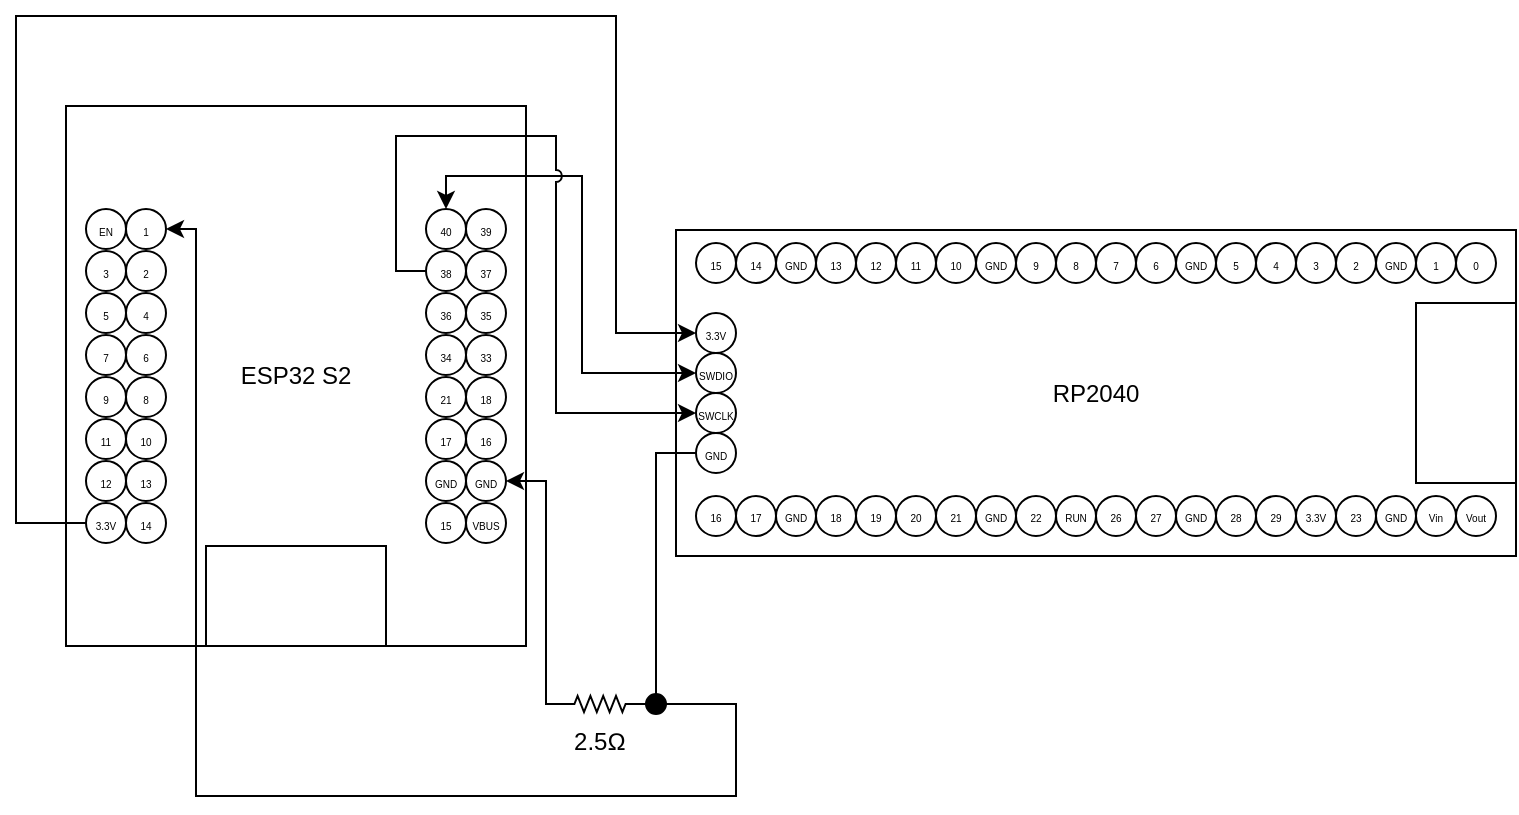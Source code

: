 <mxfile version="24.5.4" type="device">
  <diagram id="KsSuocaPYol_VftjDpSn" name="Page-1">
    <mxGraphModel dx="682" dy="474" grid="1" gridSize="10" guides="1" tooltips="1" connect="1" arrows="1" fold="1" page="1" pageScale="1" pageWidth="800" pageHeight="600" math="0" shadow="0">
      <root>
        <mxCell id="0" />
        <mxCell id="1" parent="0" />
        <mxCell id="4dfk1ZDnfBxjiCvTrRe7-5" value="" style="group" parent="1" vertex="1" connectable="0">
          <mxGeometry x="55" y="165" width="230" height="270" as="geometry" />
        </mxCell>
        <mxCell id="plAryjlB672yHGxtVu2S-37" value="ESP32 S2" style="rounded=0;whiteSpace=wrap;html=1;movable=1;resizable=1;rotatable=1;deletable=1;editable=1;locked=0;connectable=1;" parent="4dfk1ZDnfBxjiCvTrRe7-5" vertex="1">
          <mxGeometry width="230" height="270" as="geometry" />
        </mxCell>
        <mxCell id="4dfk1ZDnfBxjiCvTrRe7-1" value="" style="group" parent="4dfk1ZDnfBxjiCvTrRe7-5" vertex="1" connectable="0">
          <mxGeometry x="200" y="51.5" width="20" height="167" as="geometry" />
        </mxCell>
        <mxCell id="plAryjlB672yHGxtVu2S-54" value="VBUS" style="ellipse;whiteSpace=wrap;html=1;aspect=fixed;fontSize=5;" parent="4dfk1ZDnfBxjiCvTrRe7-1" vertex="1">
          <mxGeometry y="147" width="20" height="20" as="geometry" />
        </mxCell>
        <mxCell id="plAryjlB672yHGxtVu2S-55" value="GND" style="ellipse;whiteSpace=wrap;html=1;aspect=fixed;fontSize=5;" parent="4dfk1ZDnfBxjiCvTrRe7-1" vertex="1">
          <mxGeometry y="126" width="20" height="20" as="geometry" />
        </mxCell>
        <mxCell id="plAryjlB672yHGxtVu2S-56" value="16" style="ellipse;whiteSpace=wrap;html=1;aspect=fixed;fontSize=5;" parent="4dfk1ZDnfBxjiCvTrRe7-1" vertex="1">
          <mxGeometry y="105" width="20" height="20" as="geometry" />
        </mxCell>
        <mxCell id="plAryjlB672yHGxtVu2S-57" value="18" style="ellipse;whiteSpace=wrap;html=1;aspect=fixed;fontSize=5;" parent="4dfk1ZDnfBxjiCvTrRe7-1" vertex="1">
          <mxGeometry y="84" width="20" height="20" as="geometry" />
        </mxCell>
        <mxCell id="plAryjlB672yHGxtVu2S-58" value="33" style="ellipse;whiteSpace=wrap;html=1;aspect=fixed;fontSize=5;" parent="4dfk1ZDnfBxjiCvTrRe7-1" vertex="1">
          <mxGeometry y="63" width="20" height="20" as="geometry" />
        </mxCell>
        <mxCell id="plAryjlB672yHGxtVu2S-59" value="35" style="ellipse;whiteSpace=wrap;html=1;aspect=fixed;fontSize=5;" parent="4dfk1ZDnfBxjiCvTrRe7-1" vertex="1">
          <mxGeometry y="42" width="20" height="20" as="geometry" />
        </mxCell>
        <mxCell id="plAryjlB672yHGxtVu2S-60" value="37" style="ellipse;whiteSpace=wrap;html=1;aspect=fixed;fontSize=5;" parent="4dfk1ZDnfBxjiCvTrRe7-1" vertex="1">
          <mxGeometry y="21" width="20" height="20" as="geometry" />
        </mxCell>
        <mxCell id="plAryjlB672yHGxtVu2S-61" value="39" style="ellipse;whiteSpace=wrap;html=1;aspect=fixed;fontSize=5;" parent="4dfk1ZDnfBxjiCvTrRe7-1" vertex="1">
          <mxGeometry width="20" height="20" as="geometry" />
        </mxCell>
        <mxCell id="4dfk1ZDnfBxjiCvTrRe7-2" value="" style="group" parent="4dfk1ZDnfBxjiCvTrRe7-5" vertex="1" connectable="0">
          <mxGeometry x="180" y="51.5" width="20" height="167" as="geometry" />
        </mxCell>
        <mxCell id="plAryjlB672yHGxtVu2S-65" value="15" style="ellipse;whiteSpace=wrap;html=1;aspect=fixed;fontSize=5;" parent="4dfk1ZDnfBxjiCvTrRe7-2" vertex="1">
          <mxGeometry y="147" width="20" height="20" as="geometry" />
        </mxCell>
        <mxCell id="plAryjlB672yHGxtVu2S-66" value="GND" style="ellipse;whiteSpace=wrap;html=1;aspect=fixed;fontSize=5;" parent="4dfk1ZDnfBxjiCvTrRe7-2" vertex="1">
          <mxGeometry y="126" width="20" height="20" as="geometry" />
        </mxCell>
        <mxCell id="plAryjlB672yHGxtVu2S-67" value="17" style="ellipse;whiteSpace=wrap;html=1;aspect=fixed;fontSize=5;" parent="4dfk1ZDnfBxjiCvTrRe7-2" vertex="1">
          <mxGeometry y="105" width="20" height="20" as="geometry" />
        </mxCell>
        <mxCell id="plAryjlB672yHGxtVu2S-68" value="21" style="ellipse;whiteSpace=wrap;html=1;aspect=fixed;fontSize=5;" parent="4dfk1ZDnfBxjiCvTrRe7-2" vertex="1">
          <mxGeometry y="84" width="20" height="20" as="geometry" />
        </mxCell>
        <mxCell id="plAryjlB672yHGxtVu2S-69" value="34" style="ellipse;whiteSpace=wrap;html=1;aspect=fixed;fontSize=5;" parent="4dfk1ZDnfBxjiCvTrRe7-2" vertex="1">
          <mxGeometry y="63" width="20" height="20" as="geometry" />
        </mxCell>
        <mxCell id="plAryjlB672yHGxtVu2S-70" value="36" style="ellipse;whiteSpace=wrap;html=1;aspect=fixed;fontSize=5;" parent="4dfk1ZDnfBxjiCvTrRe7-2" vertex="1">
          <mxGeometry y="42" width="20" height="20" as="geometry" />
        </mxCell>
        <mxCell id="plAryjlB672yHGxtVu2S-71" value="38" style="ellipse;whiteSpace=wrap;html=1;aspect=fixed;fontSize=5;" parent="4dfk1ZDnfBxjiCvTrRe7-2" vertex="1">
          <mxGeometry y="21" width="20" height="20" as="geometry" />
        </mxCell>
        <mxCell id="plAryjlB672yHGxtVu2S-72" value="40" style="ellipse;whiteSpace=wrap;html=1;aspect=fixed;fontSize=5;" parent="4dfk1ZDnfBxjiCvTrRe7-2" vertex="1">
          <mxGeometry width="20" height="20" as="geometry" />
        </mxCell>
        <mxCell id="4dfk1ZDnfBxjiCvTrRe7-3" value="" style="group" parent="4dfk1ZDnfBxjiCvTrRe7-5" vertex="1" connectable="0">
          <mxGeometry x="30" y="51.5" width="20" height="167" as="geometry" />
        </mxCell>
        <mxCell id="plAryjlB672yHGxtVu2S-73" value="14" style="ellipse;whiteSpace=wrap;html=1;aspect=fixed;fontSize=5;" parent="4dfk1ZDnfBxjiCvTrRe7-3" vertex="1">
          <mxGeometry y="147" width="20" height="20" as="geometry" />
        </mxCell>
        <mxCell id="plAryjlB672yHGxtVu2S-74" value="13" style="ellipse;whiteSpace=wrap;html=1;aspect=fixed;fontSize=5;" parent="4dfk1ZDnfBxjiCvTrRe7-3" vertex="1">
          <mxGeometry y="126" width="20" height="20" as="geometry" />
        </mxCell>
        <mxCell id="plAryjlB672yHGxtVu2S-75" value="10" style="ellipse;whiteSpace=wrap;html=1;aspect=fixed;fontSize=5;" parent="4dfk1ZDnfBxjiCvTrRe7-3" vertex="1">
          <mxGeometry y="105" width="20" height="20" as="geometry" />
        </mxCell>
        <mxCell id="plAryjlB672yHGxtVu2S-76" value="8" style="ellipse;whiteSpace=wrap;html=1;aspect=fixed;fontSize=5;" parent="4dfk1ZDnfBxjiCvTrRe7-3" vertex="1">
          <mxGeometry y="84" width="20" height="20" as="geometry" />
        </mxCell>
        <mxCell id="plAryjlB672yHGxtVu2S-77" value="6" style="ellipse;whiteSpace=wrap;html=1;aspect=fixed;fontSize=5;" parent="4dfk1ZDnfBxjiCvTrRe7-3" vertex="1">
          <mxGeometry y="63" width="20" height="20" as="geometry" />
        </mxCell>
        <mxCell id="plAryjlB672yHGxtVu2S-78" value="4" style="ellipse;whiteSpace=wrap;html=1;aspect=fixed;fontSize=5;" parent="4dfk1ZDnfBxjiCvTrRe7-3" vertex="1">
          <mxGeometry y="42" width="20" height="20" as="geometry" />
        </mxCell>
        <mxCell id="plAryjlB672yHGxtVu2S-79" value="2" style="ellipse;whiteSpace=wrap;html=1;aspect=fixed;fontSize=5;" parent="4dfk1ZDnfBxjiCvTrRe7-3" vertex="1">
          <mxGeometry y="21" width="20" height="20" as="geometry" />
        </mxCell>
        <mxCell id="plAryjlB672yHGxtVu2S-80" value="1" style="ellipse;whiteSpace=wrap;html=1;aspect=fixed;fontSize=5;" parent="4dfk1ZDnfBxjiCvTrRe7-3" vertex="1">
          <mxGeometry width="20" height="20" as="geometry" />
        </mxCell>
        <mxCell id="4dfk1ZDnfBxjiCvTrRe7-4" value="" style="group" parent="4dfk1ZDnfBxjiCvTrRe7-5" vertex="1" connectable="0">
          <mxGeometry x="10" y="51.5" width="20" height="167" as="geometry" />
        </mxCell>
        <mxCell id="plAryjlB672yHGxtVu2S-81" value="3.3V" style="ellipse;whiteSpace=wrap;html=1;aspect=fixed;fontSize=5;" parent="4dfk1ZDnfBxjiCvTrRe7-4" vertex="1">
          <mxGeometry y="147" width="20" height="20" as="geometry" />
        </mxCell>
        <mxCell id="plAryjlB672yHGxtVu2S-82" value="12" style="ellipse;whiteSpace=wrap;html=1;aspect=fixed;fontSize=5;" parent="4dfk1ZDnfBxjiCvTrRe7-4" vertex="1">
          <mxGeometry y="126" width="20" height="20" as="geometry" />
        </mxCell>
        <mxCell id="plAryjlB672yHGxtVu2S-83" value="11" style="ellipse;whiteSpace=wrap;html=1;aspect=fixed;fontSize=5;" parent="4dfk1ZDnfBxjiCvTrRe7-4" vertex="1">
          <mxGeometry y="105" width="20" height="20" as="geometry" />
        </mxCell>
        <mxCell id="plAryjlB672yHGxtVu2S-84" value="9" style="ellipse;whiteSpace=wrap;html=1;aspect=fixed;fontSize=5;" parent="4dfk1ZDnfBxjiCvTrRe7-4" vertex="1">
          <mxGeometry y="84" width="20" height="20" as="geometry" />
        </mxCell>
        <mxCell id="plAryjlB672yHGxtVu2S-85" value="7" style="ellipse;whiteSpace=wrap;html=1;aspect=fixed;fontSize=5;" parent="4dfk1ZDnfBxjiCvTrRe7-4" vertex="1">
          <mxGeometry y="63" width="20" height="20" as="geometry" />
        </mxCell>
        <mxCell id="plAryjlB672yHGxtVu2S-86" value="5" style="ellipse;whiteSpace=wrap;html=1;aspect=fixed;fontSize=5;" parent="4dfk1ZDnfBxjiCvTrRe7-4" vertex="1">
          <mxGeometry y="42" width="20" height="20" as="geometry" />
        </mxCell>
        <mxCell id="plAryjlB672yHGxtVu2S-87" value="3" style="ellipse;whiteSpace=wrap;html=1;aspect=fixed;fontSize=5;" parent="4dfk1ZDnfBxjiCvTrRe7-4" vertex="1">
          <mxGeometry y="21" width="20" height="20" as="geometry" />
        </mxCell>
        <mxCell id="plAryjlB672yHGxtVu2S-88" value="EN" style="ellipse;whiteSpace=wrap;html=1;aspect=fixed;fontSize=5;" parent="4dfk1ZDnfBxjiCvTrRe7-4" vertex="1">
          <mxGeometry width="20" height="20" as="geometry" />
        </mxCell>
        <mxCell id="fKP8gbY2zIc3B_6f96Ge-2" value="" style="rounded=0;whiteSpace=wrap;html=1;" parent="4dfk1ZDnfBxjiCvTrRe7-5" vertex="1">
          <mxGeometry x="70" y="220" width="90" height="50" as="geometry" />
        </mxCell>
        <mxCell id="xUAv0ZqyEbCmVBE9qVzB-1" value="RP2040" style="rounded=0;whiteSpace=wrap;html=1;" vertex="1" parent="1">
          <mxGeometry x="360" y="227" width="420" height="163" as="geometry" />
        </mxCell>
        <mxCell id="xUAv0ZqyEbCmVBE9qVzB-2" value="" style="rounded=0;whiteSpace=wrap;html=1;" vertex="1" parent="1">
          <mxGeometry x="730" y="263.5" width="50" height="90" as="geometry" />
        </mxCell>
        <mxCell id="xUAv0ZqyEbCmVBE9qVzB-8" value="" style="group" vertex="1" connectable="0" parent="1">
          <mxGeometry x="370" y="268.5" width="20" height="80" as="geometry" />
        </mxCell>
        <mxCell id="xUAv0ZqyEbCmVBE9qVzB-4" value="3.3V" style="ellipse;whiteSpace=wrap;html=1;aspect=fixed;fontSize=5;" vertex="1" parent="xUAv0ZqyEbCmVBE9qVzB-8">
          <mxGeometry width="20" height="20" as="geometry" />
        </mxCell>
        <mxCell id="xUAv0ZqyEbCmVBE9qVzB-5" value="SWDIO" style="ellipse;whiteSpace=wrap;html=1;aspect=fixed;fontSize=5;" vertex="1" parent="xUAv0ZqyEbCmVBE9qVzB-8">
          <mxGeometry y="20" width="20" height="20" as="geometry" />
        </mxCell>
        <mxCell id="xUAv0ZqyEbCmVBE9qVzB-6" value="SWCLK" style="ellipse;whiteSpace=wrap;html=1;aspect=fixed;fontSize=5;" vertex="1" parent="xUAv0ZqyEbCmVBE9qVzB-8">
          <mxGeometry y="40" width="20" height="20" as="geometry" />
        </mxCell>
        <mxCell id="xUAv0ZqyEbCmVBE9qVzB-7" value="GND" style="ellipse;whiteSpace=wrap;html=1;aspect=fixed;fontSize=5;" vertex="1" parent="xUAv0ZqyEbCmVBE9qVzB-8">
          <mxGeometry y="60" width="20" height="20" as="geometry" />
        </mxCell>
        <mxCell id="xUAv0ZqyEbCmVBE9qVzB-50" value="" style="group" vertex="1" connectable="0" parent="1">
          <mxGeometry x="370" y="233.5" width="400" height="20" as="geometry" />
        </mxCell>
        <mxCell id="xUAv0ZqyEbCmVBE9qVzB-27" value="15" style="ellipse;whiteSpace=wrap;html=1;aspect=fixed;fontSize=5;" vertex="1" parent="xUAv0ZqyEbCmVBE9qVzB-50">
          <mxGeometry width="20" height="20" as="geometry" />
        </mxCell>
        <mxCell id="xUAv0ZqyEbCmVBE9qVzB-49" value="5" style="ellipse;whiteSpace=wrap;html=1;aspect=fixed;fontSize=5;" vertex="1" parent="xUAv0ZqyEbCmVBE9qVzB-50">
          <mxGeometry x="260" width="20" height="20" as="geometry" />
        </mxCell>
        <mxCell id="xUAv0ZqyEbCmVBE9qVzB-9" value="0" style="ellipse;whiteSpace=wrap;html=1;aspect=fixed;fontSize=5;" vertex="1" parent="xUAv0ZqyEbCmVBE9qVzB-50">
          <mxGeometry x="380" width="20" height="20" as="geometry" />
        </mxCell>
        <mxCell id="xUAv0ZqyEbCmVBE9qVzB-10" value="1" style="ellipse;whiteSpace=wrap;html=1;aspect=fixed;fontSize=5;" vertex="1" parent="xUAv0ZqyEbCmVBE9qVzB-50">
          <mxGeometry x="360" width="20" height="20" as="geometry" />
        </mxCell>
        <mxCell id="xUAv0ZqyEbCmVBE9qVzB-11" value="GND" style="ellipse;whiteSpace=wrap;html=1;aspect=fixed;fontSize=5;" vertex="1" parent="xUAv0ZqyEbCmVBE9qVzB-50">
          <mxGeometry x="340" width="20" height="20" as="geometry" />
        </mxCell>
        <mxCell id="xUAv0ZqyEbCmVBE9qVzB-12" value="2" style="ellipse;whiteSpace=wrap;html=1;aspect=fixed;fontSize=5;" vertex="1" parent="xUAv0ZqyEbCmVBE9qVzB-50">
          <mxGeometry x="320" width="20" height="20" as="geometry" />
        </mxCell>
        <mxCell id="xUAv0ZqyEbCmVBE9qVzB-13" value="3" style="ellipse;whiteSpace=wrap;html=1;aspect=fixed;fontSize=5;" vertex="1" parent="xUAv0ZqyEbCmVBE9qVzB-50">
          <mxGeometry x="300" width="20" height="20" as="geometry" />
        </mxCell>
        <mxCell id="xUAv0ZqyEbCmVBE9qVzB-14" value="4" style="ellipse;whiteSpace=wrap;html=1;aspect=fixed;fontSize=5;" vertex="1" parent="xUAv0ZqyEbCmVBE9qVzB-50">
          <mxGeometry x="280" width="20" height="20" as="geometry" />
        </mxCell>
        <mxCell id="xUAv0ZqyEbCmVBE9qVzB-15" value="GND" style="ellipse;whiteSpace=wrap;html=1;aspect=fixed;fontSize=5;" vertex="1" parent="xUAv0ZqyEbCmVBE9qVzB-50">
          <mxGeometry x="240" width="20" height="20" as="geometry" />
        </mxCell>
        <mxCell id="xUAv0ZqyEbCmVBE9qVzB-16" value="6" style="ellipse;whiteSpace=wrap;html=1;aspect=fixed;fontSize=5;" vertex="1" parent="xUAv0ZqyEbCmVBE9qVzB-50">
          <mxGeometry x="220" width="20" height="20" as="geometry" />
        </mxCell>
        <mxCell id="xUAv0ZqyEbCmVBE9qVzB-17" value="7" style="ellipse;whiteSpace=wrap;html=1;aspect=fixed;fontSize=5;" vertex="1" parent="xUAv0ZqyEbCmVBE9qVzB-50">
          <mxGeometry x="200" width="20" height="20" as="geometry" />
        </mxCell>
        <mxCell id="xUAv0ZqyEbCmVBE9qVzB-18" value="8" style="ellipse;whiteSpace=wrap;html=1;aspect=fixed;fontSize=5;" vertex="1" parent="xUAv0ZqyEbCmVBE9qVzB-50">
          <mxGeometry x="180" width="20" height="20" as="geometry" />
        </mxCell>
        <mxCell id="xUAv0ZqyEbCmVBE9qVzB-19" value="9" style="ellipse;whiteSpace=wrap;html=1;aspect=fixed;fontSize=5;" vertex="1" parent="xUAv0ZqyEbCmVBE9qVzB-50">
          <mxGeometry x="160" width="20" height="20" as="geometry" />
        </mxCell>
        <mxCell id="xUAv0ZqyEbCmVBE9qVzB-20" value="GND" style="ellipse;whiteSpace=wrap;html=1;aspect=fixed;fontSize=5;" vertex="1" parent="xUAv0ZqyEbCmVBE9qVzB-50">
          <mxGeometry x="140" width="20" height="20" as="geometry" />
        </mxCell>
        <mxCell id="xUAv0ZqyEbCmVBE9qVzB-21" value="10" style="ellipse;whiteSpace=wrap;html=1;aspect=fixed;fontSize=5;" vertex="1" parent="xUAv0ZqyEbCmVBE9qVzB-50">
          <mxGeometry x="120" width="20" height="20" as="geometry" />
        </mxCell>
        <mxCell id="xUAv0ZqyEbCmVBE9qVzB-22" value="11" style="ellipse;whiteSpace=wrap;html=1;aspect=fixed;fontSize=5;" vertex="1" parent="xUAv0ZqyEbCmVBE9qVzB-50">
          <mxGeometry x="100" width="20" height="20" as="geometry" />
        </mxCell>
        <mxCell id="xUAv0ZqyEbCmVBE9qVzB-23" value="12" style="ellipse;whiteSpace=wrap;html=1;aspect=fixed;fontSize=5;" vertex="1" parent="xUAv0ZqyEbCmVBE9qVzB-50">
          <mxGeometry x="80" width="20" height="20" as="geometry" />
        </mxCell>
        <mxCell id="xUAv0ZqyEbCmVBE9qVzB-24" value="13" style="ellipse;whiteSpace=wrap;html=1;aspect=fixed;fontSize=5;" vertex="1" parent="xUAv0ZqyEbCmVBE9qVzB-50">
          <mxGeometry x="60" width="20" height="20" as="geometry" />
        </mxCell>
        <mxCell id="xUAv0ZqyEbCmVBE9qVzB-25" value="GND" style="ellipse;whiteSpace=wrap;html=1;aspect=fixed;fontSize=5;" vertex="1" parent="xUAv0ZqyEbCmVBE9qVzB-50">
          <mxGeometry x="40" width="20" height="20" as="geometry" />
        </mxCell>
        <mxCell id="xUAv0ZqyEbCmVBE9qVzB-26" value="14" style="ellipse;whiteSpace=wrap;html=1;aspect=fixed;fontSize=5;" vertex="1" parent="xUAv0ZqyEbCmVBE9qVzB-50">
          <mxGeometry x="20" width="20" height="20" as="geometry" />
        </mxCell>
        <mxCell id="xUAv0ZqyEbCmVBE9qVzB-53" value="" style="group" vertex="1" connectable="0" parent="1">
          <mxGeometry x="370" y="360" width="400" height="20" as="geometry" />
        </mxCell>
        <mxCell id="xUAv0ZqyEbCmVBE9qVzB-30" value="Vin" style="ellipse;whiteSpace=wrap;html=1;aspect=fixed;fontSize=5;" vertex="1" parent="xUAv0ZqyEbCmVBE9qVzB-53">
          <mxGeometry x="360" width="20" height="20" as="geometry" />
        </mxCell>
        <mxCell id="xUAv0ZqyEbCmVBE9qVzB-31" value="GND" style="ellipse;whiteSpace=wrap;html=1;aspect=fixed;fontSize=5;" vertex="1" parent="xUAv0ZqyEbCmVBE9qVzB-53">
          <mxGeometry x="340" width="20" height="20" as="geometry" />
        </mxCell>
        <mxCell id="xUAv0ZqyEbCmVBE9qVzB-32" value="23" style="ellipse;whiteSpace=wrap;html=1;aspect=fixed;fontSize=5;" vertex="1" parent="xUAv0ZqyEbCmVBE9qVzB-53">
          <mxGeometry x="320" width="20" height="20" as="geometry" />
        </mxCell>
        <mxCell id="xUAv0ZqyEbCmVBE9qVzB-33" value="3.3V" style="ellipse;whiteSpace=wrap;html=1;aspect=fixed;fontSize=5;" vertex="1" parent="xUAv0ZqyEbCmVBE9qVzB-53">
          <mxGeometry x="300" width="20" height="20" as="geometry" />
        </mxCell>
        <mxCell id="xUAv0ZqyEbCmVBE9qVzB-34" value="29" style="ellipse;whiteSpace=wrap;html=1;aspect=fixed;fontSize=5;" vertex="1" parent="xUAv0ZqyEbCmVBE9qVzB-53">
          <mxGeometry x="280" width="20" height="20" as="geometry" />
        </mxCell>
        <mxCell id="xUAv0ZqyEbCmVBE9qVzB-35" value="28" style="ellipse;whiteSpace=wrap;html=1;aspect=fixed;fontSize=5;" vertex="1" parent="xUAv0ZqyEbCmVBE9qVzB-53">
          <mxGeometry x="260" width="20" height="20" as="geometry" />
        </mxCell>
        <mxCell id="xUAv0ZqyEbCmVBE9qVzB-36" value="GND" style="ellipse;whiteSpace=wrap;html=1;aspect=fixed;fontSize=5;" vertex="1" parent="xUAv0ZqyEbCmVBE9qVzB-53">
          <mxGeometry x="240" width="20" height="20" as="geometry" />
        </mxCell>
        <mxCell id="xUAv0ZqyEbCmVBE9qVzB-37" value="27" style="ellipse;whiteSpace=wrap;html=1;aspect=fixed;fontSize=5;" vertex="1" parent="xUAv0ZqyEbCmVBE9qVzB-53">
          <mxGeometry x="220" width="20" height="20" as="geometry" />
        </mxCell>
        <mxCell id="xUAv0ZqyEbCmVBE9qVzB-38" value="26" style="ellipse;whiteSpace=wrap;html=1;aspect=fixed;fontSize=5;" vertex="1" parent="xUAv0ZqyEbCmVBE9qVzB-53">
          <mxGeometry x="200" width="20" height="20" as="geometry" />
        </mxCell>
        <mxCell id="xUAv0ZqyEbCmVBE9qVzB-39" value="RUN" style="ellipse;whiteSpace=wrap;html=1;aspect=fixed;fontSize=5;" vertex="1" parent="xUAv0ZqyEbCmVBE9qVzB-53">
          <mxGeometry x="180" width="20" height="20" as="geometry" />
        </mxCell>
        <mxCell id="xUAv0ZqyEbCmVBE9qVzB-40" value="22" style="ellipse;whiteSpace=wrap;html=1;aspect=fixed;fontSize=5;" vertex="1" parent="xUAv0ZqyEbCmVBE9qVzB-53">
          <mxGeometry x="160" width="20" height="20" as="geometry" />
        </mxCell>
        <mxCell id="xUAv0ZqyEbCmVBE9qVzB-41" value="GND" style="ellipse;whiteSpace=wrap;html=1;aspect=fixed;fontSize=5;" vertex="1" parent="xUAv0ZqyEbCmVBE9qVzB-53">
          <mxGeometry x="140" width="20" height="20" as="geometry" />
        </mxCell>
        <mxCell id="xUAv0ZqyEbCmVBE9qVzB-42" value="21" style="ellipse;whiteSpace=wrap;html=1;aspect=fixed;fontSize=5;" vertex="1" parent="xUAv0ZqyEbCmVBE9qVzB-53">
          <mxGeometry x="120" width="20" height="20" as="geometry" />
        </mxCell>
        <mxCell id="xUAv0ZqyEbCmVBE9qVzB-43" value="20" style="ellipse;whiteSpace=wrap;html=1;aspect=fixed;fontSize=5;" vertex="1" parent="xUAv0ZqyEbCmVBE9qVzB-53">
          <mxGeometry x="100" width="20" height="20" as="geometry" />
        </mxCell>
        <mxCell id="xUAv0ZqyEbCmVBE9qVzB-44" value="19" style="ellipse;whiteSpace=wrap;html=1;aspect=fixed;fontSize=5;" vertex="1" parent="xUAv0ZqyEbCmVBE9qVzB-53">
          <mxGeometry x="80" width="20" height="20" as="geometry" />
        </mxCell>
        <mxCell id="xUAv0ZqyEbCmVBE9qVzB-45" value="18" style="ellipse;whiteSpace=wrap;html=1;aspect=fixed;fontSize=5;" vertex="1" parent="xUAv0ZqyEbCmVBE9qVzB-53">
          <mxGeometry x="60" width="20" height="20" as="geometry" />
        </mxCell>
        <mxCell id="xUAv0ZqyEbCmVBE9qVzB-46" value="GND" style="ellipse;whiteSpace=wrap;html=1;aspect=fixed;fontSize=5;" vertex="1" parent="xUAv0ZqyEbCmVBE9qVzB-53">
          <mxGeometry x="40" width="20" height="20" as="geometry" />
        </mxCell>
        <mxCell id="xUAv0ZqyEbCmVBE9qVzB-47" value="17" style="ellipse;whiteSpace=wrap;html=1;aspect=fixed;fontSize=5;" vertex="1" parent="xUAv0ZqyEbCmVBE9qVzB-53">
          <mxGeometry x="20" width="20" height="20" as="geometry" />
        </mxCell>
        <mxCell id="xUAv0ZqyEbCmVBE9qVzB-48" value="16" style="ellipse;whiteSpace=wrap;html=1;aspect=fixed;fontSize=5;" vertex="1" parent="xUAv0ZqyEbCmVBE9qVzB-53">
          <mxGeometry width="20" height="20" as="geometry" />
        </mxCell>
        <mxCell id="xUAv0ZqyEbCmVBE9qVzB-52" value="Vout" style="ellipse;whiteSpace=wrap;html=1;aspect=fixed;fontSize=5;" vertex="1" parent="xUAv0ZqyEbCmVBE9qVzB-53">
          <mxGeometry x="380" width="20" height="20" as="geometry" />
        </mxCell>
        <mxCell id="xUAv0ZqyEbCmVBE9qVzB-54" style="edgeStyle=orthogonalEdgeStyle;rounded=0;orthogonalLoop=1;jettySize=auto;html=1;entryX=0;entryY=0.5;entryDx=0;entryDy=0;" edge="1" parent="1" source="plAryjlB672yHGxtVu2S-81" target="xUAv0ZqyEbCmVBE9qVzB-4">
          <mxGeometry relative="1" as="geometry">
            <mxPoint x="30" y="110" as="targetPoint" />
            <Array as="points">
              <mxPoint x="30" y="374" />
              <mxPoint x="30" y="120" />
              <mxPoint x="330" y="120" />
              <mxPoint x="330" y="279" />
            </Array>
          </mxGeometry>
        </mxCell>
        <mxCell id="xUAv0ZqyEbCmVBE9qVzB-57" style="edgeStyle=orthogonalEdgeStyle;rounded=0;orthogonalLoop=1;jettySize=auto;html=1;entryX=0;entryY=0.5;entryDx=0;entryDy=0;startArrow=classic;startFill=1;" edge="1" parent="1" source="plAryjlB672yHGxtVu2S-72" target="xUAv0ZqyEbCmVBE9qVzB-5">
          <mxGeometry relative="1" as="geometry">
            <Array as="points">
              <mxPoint x="245" y="200" />
              <mxPoint x="313" y="200" />
              <mxPoint x="313" y="299" />
            </Array>
          </mxGeometry>
        </mxCell>
        <mxCell id="xUAv0ZqyEbCmVBE9qVzB-58" style="edgeStyle=orthogonalEdgeStyle;rounded=0;orthogonalLoop=1;jettySize=auto;html=1;entryX=0;entryY=0.5;entryDx=0;entryDy=0;jumpStyle=arc;" edge="1" parent="1" source="plAryjlB672yHGxtVu2S-71" target="xUAv0ZqyEbCmVBE9qVzB-6">
          <mxGeometry relative="1" as="geometry">
            <Array as="points">
              <mxPoint x="220" y="248" />
              <mxPoint x="220" y="180" />
              <mxPoint x="300" y="180" />
              <mxPoint x="300" y="319" />
            </Array>
          </mxGeometry>
        </mxCell>
        <mxCell id="xUAv0ZqyEbCmVBE9qVzB-67" style="edgeStyle=orthogonalEdgeStyle;rounded=0;orthogonalLoop=1;jettySize=auto;html=1;entryX=1;entryY=0.5;entryDx=0;entryDy=0;" edge="1" parent="1" source="xUAv0ZqyEbCmVBE9qVzB-60" target="plAryjlB672yHGxtVu2S-55">
          <mxGeometry relative="1" as="geometry">
            <Array as="points">
              <mxPoint x="295" y="464" />
              <mxPoint x="295" y="353" />
            </Array>
          </mxGeometry>
        </mxCell>
        <mxCell id="xUAv0ZqyEbCmVBE9qVzB-60" value="" style="pointerEvents=1;verticalLabelPosition=bottom;shadow=0;dashed=0;align=center;html=1;verticalAlign=top;shape=mxgraph.electrical.resistors.resistor_2;" vertex="1" parent="1">
          <mxGeometry x="302" y="460" width="40" height="8" as="geometry" />
        </mxCell>
        <mxCell id="xUAv0ZqyEbCmVBE9qVzB-59" style="edgeStyle=orthogonalEdgeStyle;rounded=0;orthogonalLoop=1;jettySize=auto;html=1;entryX=1;entryY=0.5;entryDx=0;entryDy=0;entryPerimeter=0;endArrow=none;endFill=0;" edge="1" parent="1" source="xUAv0ZqyEbCmVBE9qVzB-7" target="xUAv0ZqyEbCmVBE9qVzB-60">
          <mxGeometry relative="1" as="geometry">
            <mxPoint x="350" y="460" as="targetPoint" />
            <Array as="points">
              <mxPoint x="350" y="339" />
            </Array>
          </mxGeometry>
        </mxCell>
        <mxCell id="xUAv0ZqyEbCmVBE9qVzB-68" value="" style="endArrow=classic;html=1;rounded=0;entryX=1;entryY=0.5;entryDx=0;entryDy=0;edgeStyle=orthogonalEdgeStyle;" edge="1" parent="1" target="plAryjlB672yHGxtVu2S-80">
          <mxGeometry width="50" height="50" relative="1" as="geometry">
            <mxPoint x="350" y="464" as="sourcePoint" />
            <mxPoint x="425" y="514" as="targetPoint" />
            <Array as="points">
              <mxPoint x="390" y="464" />
              <mxPoint x="390" y="510" />
              <mxPoint x="120" y="510" />
              <mxPoint x="120" y="227" />
            </Array>
          </mxGeometry>
        </mxCell>
        <mxCell id="xUAv0ZqyEbCmVBE9qVzB-69" value="2.5Ω" style="text;html=1;align=center;verticalAlign=middle;whiteSpace=wrap;rounded=0;" vertex="1" parent="1">
          <mxGeometry x="292" y="468" width="60" height="30" as="geometry" />
        </mxCell>
        <mxCell id="xUAv0ZqyEbCmVBE9qVzB-70" value="" style="ellipse;whiteSpace=wrap;html=1;aspect=fixed;fillColor=#000000;" vertex="1" parent="1">
          <mxGeometry x="345" y="459" width="10" height="10" as="geometry" />
        </mxCell>
      </root>
    </mxGraphModel>
  </diagram>
</mxfile>
